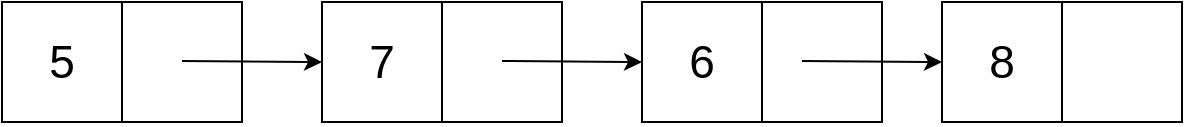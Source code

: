 <mxfile version="16.5.5" type="device"><diagram id="By4WE7nFiBoMYtvUobuL" name="Page-1"><mxGraphModel dx="1019" dy="519" grid="1" gridSize="10" guides="1" tooltips="1" connect="1" arrows="1" fold="1" page="1" pageScale="1" pageWidth="827" pageHeight="1169" math="0" shadow="0"><root><mxCell id="0"/><mxCell id="1" parent="0"/><mxCell id="Il6375fdwAHdmADz49-F-2" value="" style="rounded=0;whiteSpace=wrap;html=1;" vertex="1" parent="1"><mxGeometry x="120" y="90" width="120" height="60" as="geometry"/></mxCell><mxCell id="Il6375fdwAHdmADz49-F-6" value="" style="endArrow=none;html=1;rounded=0;entryX=0.5;entryY=0;entryDx=0;entryDy=0;exitX=0.5;exitY=1;exitDx=0;exitDy=0;" edge="1" parent="1" source="Il6375fdwAHdmADz49-F-2" target="Il6375fdwAHdmADz49-F-2"><mxGeometry width="50" height="50" relative="1" as="geometry"><mxPoint x="130" y="260" as="sourcePoint"/><mxPoint x="180" y="210" as="targetPoint"/></mxGeometry></mxCell><mxCell id="Il6375fdwAHdmADz49-F-7" value="&lt;font style=&quot;font-size: 23px&quot;&gt;5&lt;/font&gt;" style="text;html=1;strokeColor=none;fillColor=none;align=center;verticalAlign=middle;whiteSpace=wrap;rounded=0;" vertex="1" parent="1"><mxGeometry x="120" y="105" width="60" height="30" as="geometry"/></mxCell><mxCell id="Il6375fdwAHdmADz49-F-8" value="" style="rounded=0;whiteSpace=wrap;html=1;" vertex="1" parent="1"><mxGeometry x="280" y="90" width="120" height="60" as="geometry"/></mxCell><mxCell id="Il6375fdwAHdmADz49-F-9" value="" style="endArrow=none;html=1;rounded=0;entryX=0.5;entryY=0;entryDx=0;entryDy=0;exitX=0.5;exitY=1;exitDx=0;exitDy=0;" edge="1" parent="1" source="Il6375fdwAHdmADz49-F-8" target="Il6375fdwAHdmADz49-F-8"><mxGeometry width="50" height="50" relative="1" as="geometry"><mxPoint x="290" y="260" as="sourcePoint"/><mxPoint x="340" y="210" as="targetPoint"/></mxGeometry></mxCell><mxCell id="Il6375fdwAHdmADz49-F-10" value="&lt;font style=&quot;font-size: 23px&quot;&gt;7&lt;/font&gt;" style="text;html=1;strokeColor=none;fillColor=none;align=center;verticalAlign=middle;whiteSpace=wrap;rounded=0;" vertex="1" parent="1"><mxGeometry x="280" y="105" width="60" height="30" as="geometry"/></mxCell><mxCell id="Il6375fdwAHdmADz49-F-11" value="" style="rounded=0;whiteSpace=wrap;html=1;" vertex="1" parent="1"><mxGeometry x="440" y="90" width="120" height="60" as="geometry"/></mxCell><mxCell id="Il6375fdwAHdmADz49-F-12" value="" style="endArrow=none;html=1;rounded=0;entryX=0.5;entryY=0;entryDx=0;entryDy=0;exitX=0.5;exitY=1;exitDx=0;exitDy=0;" edge="1" parent="1" source="Il6375fdwAHdmADz49-F-11" target="Il6375fdwAHdmADz49-F-11"><mxGeometry width="50" height="50" relative="1" as="geometry"><mxPoint x="450" y="260" as="sourcePoint"/><mxPoint x="500" y="210" as="targetPoint"/></mxGeometry></mxCell><mxCell id="Il6375fdwAHdmADz49-F-13" value="&lt;font style=&quot;font-size: 23px&quot;&gt;6&lt;/font&gt;" style="text;html=1;strokeColor=none;fillColor=none;align=center;verticalAlign=middle;whiteSpace=wrap;rounded=0;" vertex="1" parent="1"><mxGeometry x="440" y="105" width="60" height="30" as="geometry"/></mxCell><mxCell id="Il6375fdwAHdmADz49-F-14" value="" style="rounded=0;whiteSpace=wrap;html=1;" vertex="1" parent="1"><mxGeometry x="590" y="90" width="120" height="60" as="geometry"/></mxCell><mxCell id="Il6375fdwAHdmADz49-F-15" value="" style="endArrow=none;html=1;rounded=0;entryX=0.5;entryY=0;entryDx=0;entryDy=0;exitX=0.5;exitY=1;exitDx=0;exitDy=0;" edge="1" parent="1" source="Il6375fdwAHdmADz49-F-14" target="Il6375fdwAHdmADz49-F-14"><mxGeometry width="50" height="50" relative="1" as="geometry"><mxPoint x="600" y="260" as="sourcePoint"/><mxPoint x="650" y="210" as="targetPoint"/></mxGeometry></mxCell><mxCell id="Il6375fdwAHdmADz49-F-16" value="&lt;font style=&quot;font-size: 23px&quot;&gt;8&lt;/font&gt;" style="text;html=1;strokeColor=none;fillColor=none;align=center;verticalAlign=middle;whiteSpace=wrap;rounded=0;" vertex="1" parent="1"><mxGeometry x="590" y="105" width="60" height="30" as="geometry"/></mxCell><mxCell id="Il6375fdwAHdmADz49-F-17" value="" style="endArrow=classic;html=1;rounded=0;fontSize=23;entryX=0;entryY=0.5;entryDx=0;entryDy=0;" edge="1" parent="1" target="Il6375fdwAHdmADz49-F-10"><mxGeometry width="50" height="50" relative="1" as="geometry"><mxPoint x="210" y="119.5" as="sourcePoint"/><mxPoint x="270" y="119.5" as="targetPoint"/></mxGeometry></mxCell><mxCell id="Il6375fdwAHdmADz49-F-19" value="" style="endArrow=classic;html=1;rounded=0;fontSize=23;entryX=0;entryY=0.5;entryDx=0;entryDy=0;" edge="1" parent="1"><mxGeometry width="50" height="50" relative="1" as="geometry"><mxPoint x="370" y="119.5" as="sourcePoint"/><mxPoint x="440" y="120" as="targetPoint"/></mxGeometry></mxCell><mxCell id="Il6375fdwAHdmADz49-F-21" value="" style="endArrow=classic;html=1;rounded=0;fontSize=23;entryX=0;entryY=0.5;entryDx=0;entryDy=0;" edge="1" parent="1"><mxGeometry width="50" height="50" relative="1" as="geometry"><mxPoint x="520" y="119.5" as="sourcePoint"/><mxPoint x="590" y="120" as="targetPoint"/></mxGeometry></mxCell></root></mxGraphModel></diagram></mxfile>